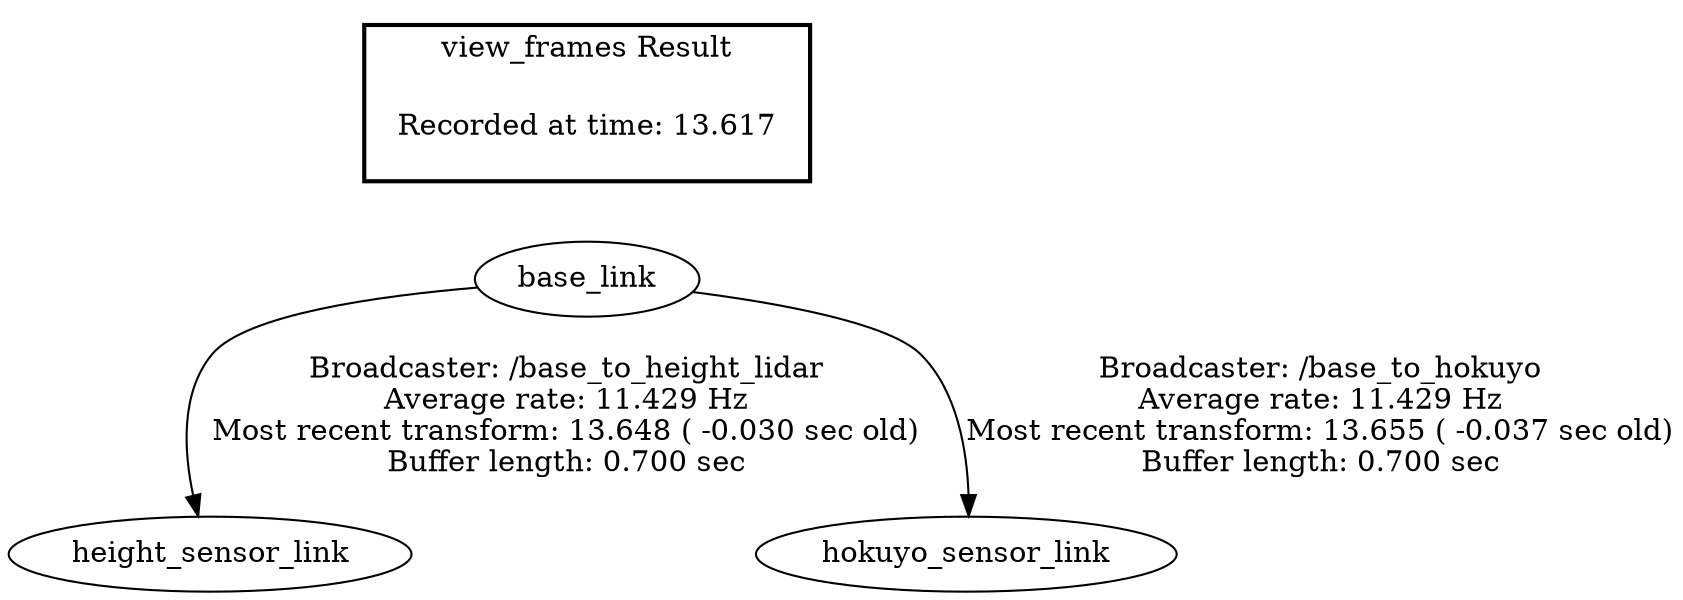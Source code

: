 digraph G {
"base_link" -> "height_sensor_link"[label="Broadcaster: /base_to_height_lidar\nAverage rate: 11.429 Hz\nMost recent transform: 13.648 ( -0.030 sec old)\nBuffer length: 0.700 sec\n"];
"base_link" -> "hokuyo_sensor_link"[label="Broadcaster: /base_to_hokuyo\nAverage rate: 11.429 Hz\nMost recent transform: 13.655 ( -0.037 sec old)\nBuffer length: 0.700 sec\n"];
edge [style=invis];
 subgraph cluster_legend { style=bold; color=black; label ="view_frames Result";
"Recorded at time: 13.617"[ shape=plaintext ] ;
 }->"base_link";
}